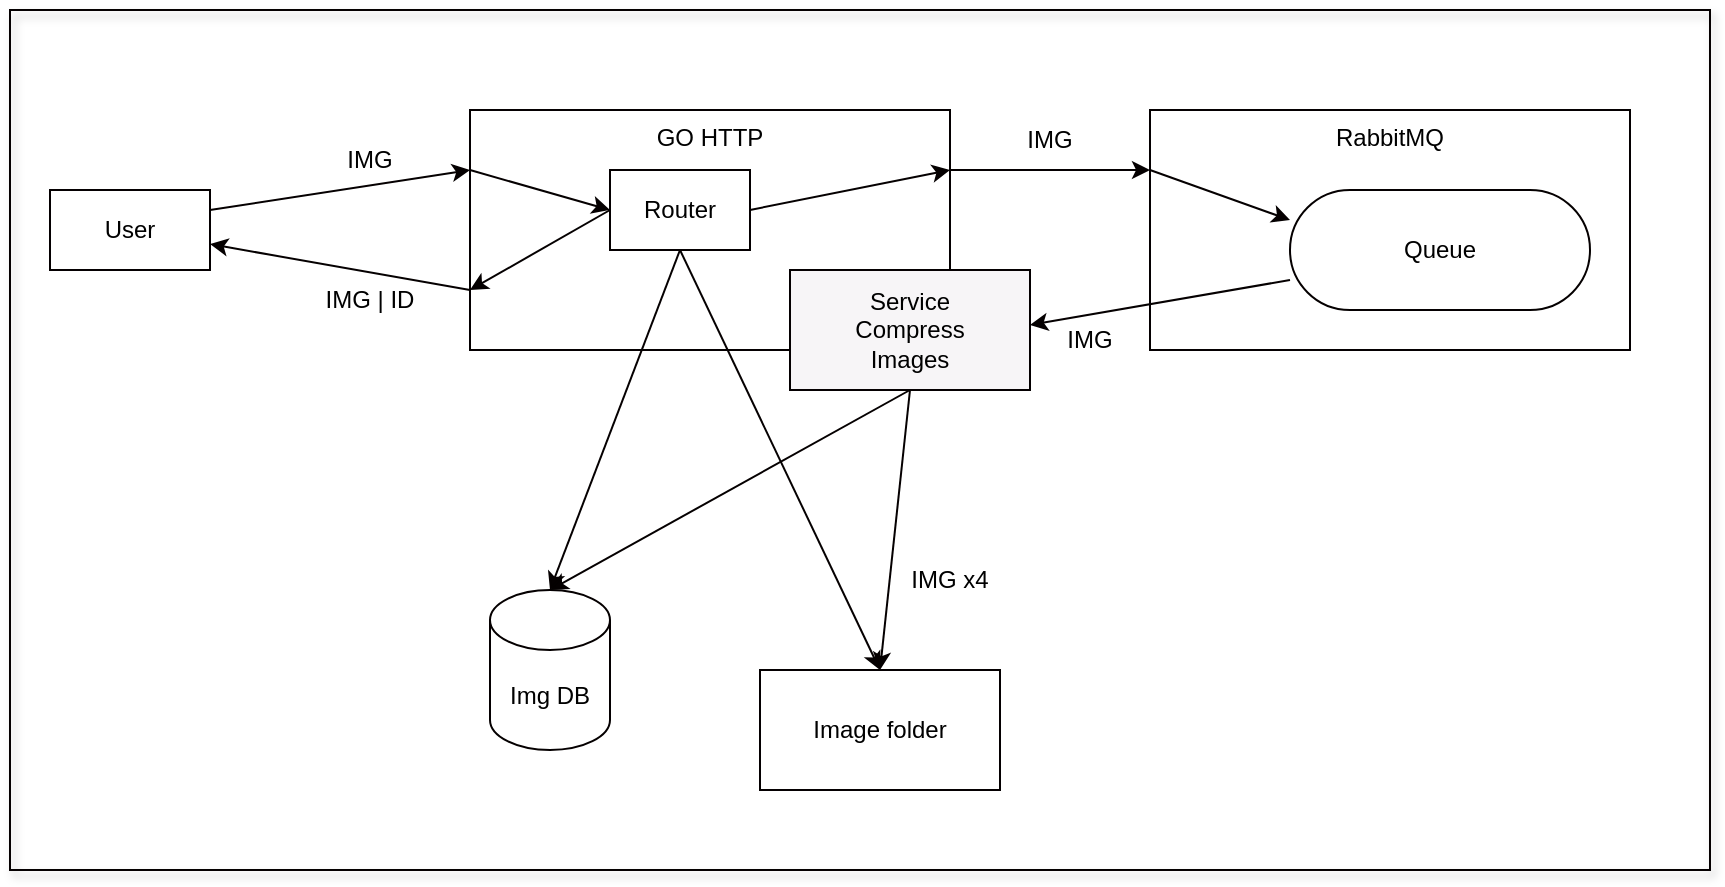 <mxfile>
    <diagram id="tkGfdyxiMCoXTi_nCcik" name="Page-1">
        <mxGraphModel dx="1777" dy="672" grid="1" gridSize="10" guides="1" tooltips="1" connect="1" arrows="1" fold="1" page="1" pageScale="1" pageWidth="850" pageHeight="1100" background="#ffffff" math="0" shadow="0">
            <root>
                <mxCell id="0"/>
                <mxCell id="1" parent="0"/>
                <mxCell id="6" style="edgeStyle=none;html=1;exitX=1;exitY=0.25;exitDx=0;exitDy=0;entryX=0;entryY=0.25;entryDx=0;entryDy=0;strokeColor=#050001;fontColor=#000000;" parent="1" source="2" target="3" edge="1">
                    <mxGeometry relative="1" as="geometry"/>
                </mxCell>
                <mxCell id="2" value="User&lt;br&gt;" style="rounded=0;whiteSpace=wrap;html=1;strokeColor=#050001;fontColor=#000000;fillColor=none;" parent="1" vertex="1">
                    <mxGeometry x="10" y="160" width="80" height="40" as="geometry"/>
                </mxCell>
                <mxCell id="7" style="edgeStyle=none;html=1;exitX=0;exitY=0.75;exitDx=0;exitDy=0;strokeColor=#050001;fontColor=#000000;" parent="1" source="3" target="2" edge="1">
                    <mxGeometry relative="1" as="geometry"/>
                </mxCell>
                <mxCell id="8" style="edgeStyle=none;html=1;exitX=1;exitY=0.25;exitDx=0;exitDy=0;entryX=0;entryY=0.25;entryDx=0;entryDy=0;strokeColor=#050001;fontColor=#000000;" parent="1" source="3" target="5" edge="1">
                    <mxGeometry relative="1" as="geometry"/>
                </mxCell>
                <mxCell id="21" style="edgeStyle=none;html=1;exitX=0;exitY=0.25;exitDx=0;exitDy=0;entryX=0;entryY=0.5;entryDx=0;entryDy=0;strokeColor=#050001;fontColor=#000000;" parent="1" source="3" target="20" edge="1">
                    <mxGeometry relative="1" as="geometry"/>
                </mxCell>
                <mxCell id="3" value="GO HTTP&lt;br&gt;" style="rounded=0;whiteSpace=wrap;html=1;verticalAlign=top;fillColor=none;strokeColor=#050001;fontColor=#000000;" parent="1" vertex="1">
                    <mxGeometry x="220" y="120" width="240" height="120" as="geometry"/>
                </mxCell>
                <mxCell id="16" style="edgeStyle=none;html=1;exitX=0.5;exitY=1;exitDx=0;exitDy=0;entryX=0.5;entryY=0;entryDx=0;entryDy=0;strokeColor=#050001;fontColor=#000000;" parent="1" source="4" target="14" edge="1">
                    <mxGeometry relative="1" as="geometry"/>
                </mxCell>
                <mxCell id="36" style="edgeStyle=none;html=1;exitX=0.5;exitY=1;exitDx=0;exitDy=0;entryX=0.5;entryY=0;entryDx=0;entryDy=0;entryPerimeter=0;strokeColor=#050001;fontColor=#000000;" parent="1" source="4" target="34" edge="1">
                    <mxGeometry relative="1" as="geometry"/>
                </mxCell>
                <mxCell id="4" value="Service&lt;br&gt;Compress&lt;br&gt;Images" style="rounded=0;whiteSpace=wrap;html=1;strokeColor=#050001;fontColor=#000000;fillColor=#F7F5F7;" parent="1" vertex="1">
                    <mxGeometry x="380" y="200" width="120" height="60" as="geometry"/>
                </mxCell>
                <mxCell id="12" style="edgeStyle=none;html=1;exitX=0;exitY=0.25;exitDx=0;exitDy=0;entryX=0;entryY=0.25;entryDx=0;entryDy=0;strokeColor=#050001;fontColor=#000000;" parent="1" source="5" target="9" edge="1">
                    <mxGeometry relative="1" as="geometry"/>
                </mxCell>
                <mxCell id="5" value="RabbitMQ&lt;br&gt;" style="rounded=0;whiteSpace=wrap;html=1;verticalAlign=top;fillColor=none;strokeColor=#050001;fontColor=#000000;" parent="1" vertex="1">
                    <mxGeometry x="560" y="120" width="240" height="120" as="geometry"/>
                </mxCell>
                <mxCell id="38" style="edgeStyle=none;html=1;exitX=0;exitY=0.75;exitDx=0;exitDy=0;entryX=0;entryY=0.25;entryDx=0;entryDy=0;strokeColor=#050001;fontColor=#000000;" parent="1" source="9" target="32" edge="1">
                    <mxGeometry relative="1" as="geometry"/>
                </mxCell>
                <mxCell id="9" value="Queue&lt;br&gt;" style="rounded=1;whiteSpace=wrap;html=1;arcSize=50;strokeColor=#050001;fontColor=#000000;fillColor=none;" parent="1" vertex="1">
                    <mxGeometry x="630" y="160" width="150" height="60" as="geometry"/>
                </mxCell>
                <mxCell id="14" value="Image folder" style="rounded=0;whiteSpace=wrap;html=1;fillColor=none;strokeColor=#050001;fontColor=#000000;" parent="1" vertex="1">
                    <mxGeometry x="365" y="400" width="120" height="60" as="geometry"/>
                </mxCell>
                <mxCell id="22" style="edgeStyle=none;html=1;exitX=1;exitY=0.5;exitDx=0;exitDy=0;entryX=1;entryY=0.25;entryDx=0;entryDy=0;strokeColor=#050001;fontColor=#000000;" parent="1" source="20" target="3" edge="1">
                    <mxGeometry relative="1" as="geometry"/>
                </mxCell>
                <mxCell id="24" style="edgeStyle=none;html=1;exitX=0;exitY=0.5;exitDx=0;exitDy=0;entryX=0;entryY=0.75;entryDx=0;entryDy=0;strokeColor=#050001;fontColor=#000000;" parent="1" source="20" target="3" edge="1">
                    <mxGeometry relative="1" as="geometry"/>
                </mxCell>
                <mxCell id="35" style="edgeStyle=none;html=1;exitX=0.5;exitY=1;exitDx=0;exitDy=0;entryX=0.5;entryY=0;entryDx=0;entryDy=0;entryPerimeter=0;strokeColor=#050001;fontColor=#000000;" parent="1" source="20" target="34" edge="1">
                    <mxGeometry relative="1" as="geometry"/>
                </mxCell>
                <mxCell id="37" style="edgeStyle=none;html=1;exitX=0.5;exitY=1;exitDx=0;exitDy=0;entryX=0.5;entryY=0;entryDx=0;entryDy=0;strokeColor=#050001;fontColor=#000000;" parent="1" source="20" target="14" edge="1">
                    <mxGeometry relative="1" as="geometry"/>
                </mxCell>
                <mxCell id="20" value="Router&lt;br&gt;" style="rounded=0;whiteSpace=wrap;html=1;fillColor=none;strokeColor=#050001;fontColor=#000000;" parent="1" vertex="1">
                    <mxGeometry x="290" y="150" width="70" height="40" as="geometry"/>
                </mxCell>
                <mxCell id="25" value="IMG&lt;br&gt;" style="text;html=1;strokeColor=none;fillColor=none;align=center;verticalAlign=middle;whiteSpace=wrap;rounded=0;fontColor=#000000;" parent="1" vertex="1">
                    <mxGeometry x="140" y="130" width="60" height="30" as="geometry"/>
                </mxCell>
                <mxCell id="26" value="IMG | ID" style="text;html=1;strokeColor=none;fillColor=none;align=center;verticalAlign=middle;whiteSpace=wrap;rounded=0;fontColor=#000000;" parent="1" vertex="1">
                    <mxGeometry x="140" y="200" width="60" height="30" as="geometry"/>
                </mxCell>
                <mxCell id="28" value="IMG&lt;br&gt;" style="text;html=1;strokeColor=none;fillColor=none;align=center;verticalAlign=middle;whiteSpace=wrap;rounded=0;fontColor=#000000;" parent="1" vertex="1">
                    <mxGeometry x="480" y="120" width="60" height="30" as="geometry"/>
                </mxCell>
                <mxCell id="32" value="IMG&lt;br&gt;" style="text;html=1;strokeColor=none;fillColor=none;align=center;verticalAlign=middle;whiteSpace=wrap;rounded=0;fontColor=#000000;" parent="1" vertex="1">
                    <mxGeometry x="500" y="220" width="60" height="30" as="geometry"/>
                </mxCell>
                <mxCell id="33" value="IMG x4" style="text;html=1;strokeColor=none;fillColor=none;align=center;verticalAlign=middle;whiteSpace=wrap;rounded=0;fontColor=#000000;" parent="1" vertex="1">
                    <mxGeometry x="430" y="340" width="60" height="30" as="geometry"/>
                </mxCell>
                <mxCell id="34" value="Img DB&lt;br&gt;" style="shape=cylinder3;whiteSpace=wrap;html=1;boundedLbl=1;backgroundOutline=1;size=15;fillColor=none;strokeColor=#050001;fontColor=#000000;" parent="1" vertex="1">
                    <mxGeometry x="230" y="360" width="60" height="80" as="geometry"/>
                </mxCell>
                <mxCell id="39" value="" style="rounded=0;whiteSpace=wrap;html=1;shadow=1;strokeColor=#050001;fontColor=#000000;fillColor=none;" vertex="1" parent="1">
                    <mxGeometry x="-10" y="70" width="850" height="430" as="geometry"/>
                </mxCell>
            </root>
        </mxGraphModel>
    </diagram>
</mxfile>